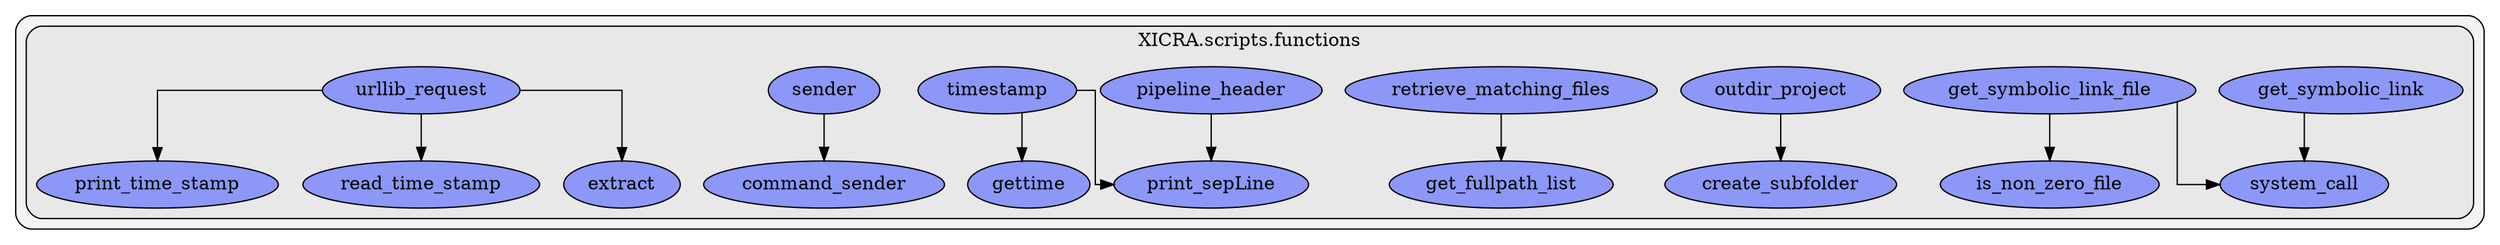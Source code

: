 digraph G {
    graph [splines=ortho, rankdir=TB, clusterrank="local"];
    subgraph cluster_G {

        graph [style="filled,rounded",fillcolor="#80808018", label=""];
        subgraph cluster_XICRA__scripts__functions {

            graph [style="filled,rounded",fillcolor="#80808018", label="XICRA.scripts.functions"];
        }
        subgraph cluster_XICRA__scripts__functions {

            graph [style="filled,rounded",fillcolor="#80808018", label="XICRA.scripts.functions"];
            XICRA__scripts__functions__command_sender [label="command_sender", style="filled", fillcolor="#6575ffb2", fontcolor="#000000", group="13"];
        }
        subgraph cluster_XICRA__scripts__functions {

            graph [style="filled,rounded",fillcolor="#80808018", label="XICRA.scripts.functions"];
        }
        subgraph cluster_XICRA__scripts__functions {

            graph [style="filled,rounded",fillcolor="#80808018", label="XICRA.scripts.functions"];
        }
        subgraph cluster_XICRA__scripts__functions {

            graph [style="filled,rounded",fillcolor="#80808018", label="XICRA.scripts.functions"];
            XICRA__scripts__functions__create_subfolder [label="create_subfolder", style="filled", fillcolor="#6575ffb2", fontcolor="#000000", group="13"];
        }
        subgraph cluster_XICRA__scripts__functions {

            graph [style="filled,rounded",fillcolor="#80808018", label="XICRA.scripts.functions"];
        }
        subgraph cluster_XICRA__scripts__functions {

            graph [style="filled,rounded",fillcolor="#80808018", label="XICRA.scripts.functions"];
            XICRA__scripts__functions__extract [label="extract", style="filled", fillcolor="#6575ffb2", fontcolor="#000000", group="13"];
        }
        subgraph cluster_XICRA__scripts__functions {

            graph [style="filled,rounded",fillcolor="#80808018", label="XICRA.scripts.functions"];
        }
        subgraph cluster_XICRA__scripts__functions {

            graph [style="filled,rounded",fillcolor="#80808018", label="XICRA.scripts.functions"];
        }
        subgraph cluster_XICRA__scripts__functions {

            graph [style="filled,rounded",fillcolor="#80808018", label="XICRA.scripts.functions"];
        }
        subgraph cluster_XICRA__scripts__functions {

            graph [style="filled,rounded",fillcolor="#80808018", label="XICRA.scripts.functions"];
            XICRA__scripts__functions__get_fullpath_list [label="get_fullpath_list", style="filled", fillcolor="#6575ffb2", fontcolor="#000000", group="13"];
        }
        subgraph cluster_XICRA__scripts__functions {

            graph [style="filled,rounded",fillcolor="#80808018", label="XICRA.scripts.functions"];
            XICRA__scripts__functions__get_symbolic_link [label="get_symbolic_link", style="filled", fillcolor="#6575ffb2", fontcolor="#000000", group="13"];
        }
        subgraph cluster_XICRA__scripts__functions {

            graph [style="filled,rounded",fillcolor="#80808018", label="XICRA.scripts.functions"];
            XICRA__scripts__functions__get_symbolic_link_file [label="get_symbolic_link_file", style="filled", fillcolor="#6575ffb2", fontcolor="#000000", group="13"];
        }
        subgraph cluster_XICRA__scripts__functions {

            graph [style="filled,rounded",fillcolor="#80808018", label="XICRA.scripts.functions"];
            XICRA__scripts__functions__gettime [label="gettime", style="filled", fillcolor="#6575ffb2", fontcolor="#000000", group="13"];
        }
        subgraph cluster_XICRA__scripts__functions {

            graph [style="filled,rounded",fillcolor="#80808018", label="XICRA.scripts.functions"];
            XICRA__scripts__functions__is_non_zero_file [label="is_non_zero_file", style="filled", fillcolor="#6575ffb2", fontcolor="#000000", group="13"];
        }
        subgraph cluster_XICRA__scripts__functions {

            graph [style="filled,rounded",fillcolor="#80808018", label="XICRA.scripts.functions"];
        }
        subgraph cluster_XICRA__scripts__functions {

            graph [style="filled,rounded",fillcolor="#80808018", label="XICRA.scripts.functions"];
        }
        subgraph cluster_XICRA__scripts__functions {

            graph [style="filled,rounded",fillcolor="#80808018", label="XICRA.scripts.functions"];
            XICRA__scripts__functions__outdir_project [label="outdir_project", style="filled", fillcolor="#6575ffb2", fontcolor="#000000", group="13"];
        }
        subgraph cluster_XICRA__scripts__functions {

            graph [style="filled,rounded",fillcolor="#80808018", label="XICRA.scripts.functions"];
            XICRA__scripts__functions__pipeline_header [label="pipeline_header", style="filled", fillcolor="#6575ffb2", fontcolor="#000000", group="13"];
        }
        subgraph cluster_XICRA__scripts__functions {

            graph [style="filled,rounded",fillcolor="#80808018", label="XICRA.scripts.functions"];
        }
        subgraph cluster_XICRA__scripts__functions {

            graph [style="filled,rounded",fillcolor="#80808018", label="XICRA.scripts.functions"];
        }
        subgraph cluster_XICRA__scripts__functions {

            graph [style="filled,rounded",fillcolor="#80808018", label="XICRA.scripts.functions"];
            XICRA__scripts__functions__print_sepLine [label="print_sepLine", style="filled", fillcolor="#6575ffb2", fontcolor="#000000", group="13"];
        }
        subgraph cluster_XICRA__scripts__functions {

            graph [style="filled,rounded",fillcolor="#80808018", label="XICRA.scripts.functions"];
        }
        subgraph cluster_XICRA__scripts__functions {

            graph [style="filled,rounded",fillcolor="#80808018", label="XICRA.scripts.functions"];
            XICRA__scripts__functions__print_time_stamp [label="print_time_stamp", style="filled", fillcolor="#6575ffb2", fontcolor="#000000", group="13"];
        }
        subgraph cluster_XICRA__scripts__functions {

            graph [style="filled,rounded",fillcolor="#80808018", label="XICRA.scripts.functions"];
            XICRA__scripts__functions__read_time_stamp [label="read_time_stamp", style="filled", fillcolor="#6575ffb2", fontcolor="#000000", group="13"];
        }
        subgraph cluster_XICRA__scripts__functions {

            graph [style="filled,rounded",fillcolor="#80808018", label="XICRA.scripts.functions"];
            XICRA__scripts__functions__retrieve_matching_files [label="retrieve_matching_files", style="filled", fillcolor="#6575ffb2", fontcolor="#000000", group="13"];
        }
        subgraph cluster_XICRA__scripts__functions {

            graph [style="filled,rounded",fillcolor="#80808018", label="XICRA.scripts.functions"];
            XICRA__scripts__functions__sender [label="sender", style="filled", fillcolor="#6575ffb2", fontcolor="#000000", group="13"];
        }
        subgraph cluster_XICRA__scripts__functions {

            graph [style="filled,rounded",fillcolor="#80808018", label="XICRA.scripts.functions"];
            XICRA__scripts__functions__system_call [label="system_call", style="filled", fillcolor="#6575ffb2", fontcolor="#000000", group="13"];
        }
        subgraph cluster_XICRA__scripts__functions {

            graph [style="filled,rounded",fillcolor="#80808018", label="XICRA.scripts.functions"];
            XICRA__scripts__functions__timestamp [label="timestamp", style="filled", fillcolor="#6575ffb2", fontcolor="#000000", group="13"];
        }
        subgraph cluster_XICRA__scripts__functions {

            graph [style="filled,rounded",fillcolor="#80808018", label="XICRA.scripts.functions"];
            XICRA__scripts__functions__urllib_request [label="urllib_request", style="filled", fillcolor="#6575ffb2", fontcolor="#000000", group="13"];
        }
    }
        XICRA__scripts__functions__timestamp -> XICRA__scripts__functions__gettime [style="solid", color="#000000"];
        XICRA__scripts__functions__timestamp -> XICRA__scripts__functions__print_sepLine [style="solid", color="#000000"];
        XICRA__scripts__functions__get_symbolic_link -> XICRA__scripts__functions__system_call [style="solid", color="#000000"];
        XICRA__scripts__functions__sender -> XICRA__scripts__functions__command_sender [style="solid", color="#000000"];
        XICRA__scripts__functions__retrieve_matching_files -> XICRA__scripts__functions__get_fullpath_list [style="solid", color="#000000"];
        XICRA__scripts__functions__get_symbolic_link_file -> XICRA__scripts__functions__system_call [style="solid", color="#000000"];
        XICRA__scripts__functions__get_symbolic_link_file -> XICRA__scripts__functions__is_non_zero_file [style="solid", color="#000000"];
        XICRA__scripts__functions__pipeline_header -> XICRA__scripts__functions__print_sepLine [style="solid", color="#000000"];
        XICRA__scripts__functions__outdir_project -> XICRA__scripts__functions__create_subfolder [style="solid", color="#000000"];
        XICRA__scripts__functions__urllib_request -> XICRA__scripts__functions__print_time_stamp [style="solid", color="#000000"];
        XICRA__scripts__functions__urllib_request -> XICRA__scripts__functions__read_time_stamp [style="solid", color="#000000"];
        XICRA__scripts__functions__urllib_request -> XICRA__scripts__functions__extract [style="solid", color="#000000"];
    }
